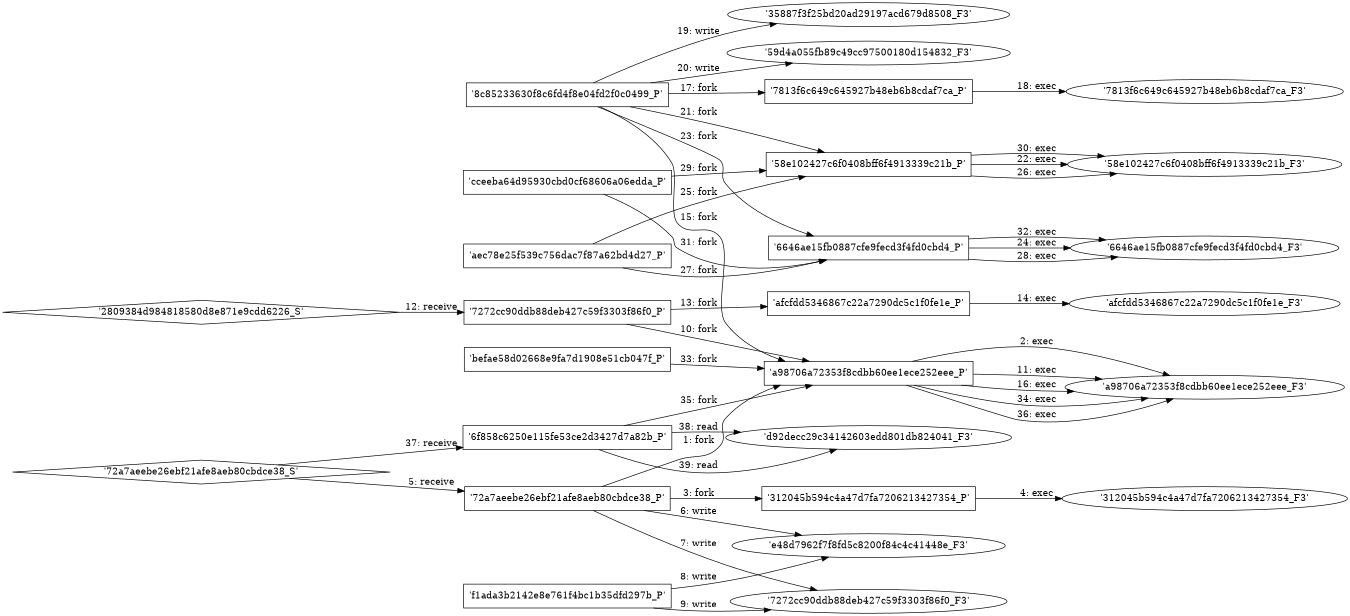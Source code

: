 digraph "D:\Learning\Paper\apt\基于CTI的攻击预警\Dataset\攻击图\ASGfromALLCTI\Microsoft Patch Tuesday - May 2016.dot" {
rankdir="LR"
size="9"
fixedsize="false"
splines="true"
nodesep=0.3
ranksep=0
fontsize=10
overlap="scalexy"
engine= "neato"
	"'72a7aeebe26ebf21afe8aeb80cbdce38_P'" [node_type=Process shape=box]
	"'a98706a72353f8cdbb60ee1ece252eee_P'" [node_type=Process shape=box]
	"'72a7aeebe26ebf21afe8aeb80cbdce38_P'" -> "'a98706a72353f8cdbb60ee1ece252eee_P'" [label="1: fork"]
	"'a98706a72353f8cdbb60ee1ece252eee_P'" [node_type=Process shape=box]
	"'a98706a72353f8cdbb60ee1ece252eee_F3'" [node_type=File shape=ellipse]
	"'a98706a72353f8cdbb60ee1ece252eee_P'" -> "'a98706a72353f8cdbb60ee1ece252eee_F3'" [label="2: exec"]
	"'72a7aeebe26ebf21afe8aeb80cbdce38_P'" [node_type=Process shape=box]
	"'312045b594c4a47d7fa7206213427354_P'" [node_type=Process shape=box]
	"'72a7aeebe26ebf21afe8aeb80cbdce38_P'" -> "'312045b594c4a47d7fa7206213427354_P'" [label="3: fork"]
	"'312045b594c4a47d7fa7206213427354_P'" [node_type=Process shape=box]
	"'312045b594c4a47d7fa7206213427354_F3'" [node_type=File shape=ellipse]
	"'312045b594c4a47d7fa7206213427354_P'" -> "'312045b594c4a47d7fa7206213427354_F3'" [label="4: exec"]
	"'72a7aeebe26ebf21afe8aeb80cbdce38_P'" [node_type=Process shape=box]
	"'72a7aeebe26ebf21afe8aeb80cbdce38_S'" [node_type=Socket shape=diamond]
	"'72a7aeebe26ebf21afe8aeb80cbdce38_S'" -> "'72a7aeebe26ebf21afe8aeb80cbdce38_P'" [label="5: receive"]
	"'e48d7962f7f8fd5c8200f84c4c41448e_F3'" [node_type=file shape=ellipse]
	"'72a7aeebe26ebf21afe8aeb80cbdce38_P'" [node_type=Process shape=box]
	"'72a7aeebe26ebf21afe8aeb80cbdce38_P'" -> "'e48d7962f7f8fd5c8200f84c4c41448e_F3'" [label="6: write"]
	"'7272cc90ddb88deb427c59f3303f86f0_F3'" [node_type=file shape=ellipse]
	"'72a7aeebe26ebf21afe8aeb80cbdce38_P'" [node_type=Process shape=box]
	"'72a7aeebe26ebf21afe8aeb80cbdce38_P'" -> "'7272cc90ddb88deb427c59f3303f86f0_F3'" [label="7: write"]
	"'e48d7962f7f8fd5c8200f84c4c41448e_F3'" [node_type=file shape=ellipse]
	"'f1ada3b2142e8e761f4bc1b35dfd297b_P'" [node_type=Process shape=box]
	"'f1ada3b2142e8e761f4bc1b35dfd297b_P'" -> "'e48d7962f7f8fd5c8200f84c4c41448e_F3'" [label="8: write"]
	"'7272cc90ddb88deb427c59f3303f86f0_F3'" [node_type=file shape=ellipse]
	"'f1ada3b2142e8e761f4bc1b35dfd297b_P'" [node_type=Process shape=box]
	"'f1ada3b2142e8e761f4bc1b35dfd297b_P'" -> "'7272cc90ddb88deb427c59f3303f86f0_F3'" [label="9: write"]
	"'7272cc90ddb88deb427c59f3303f86f0_P'" [node_type=Process shape=box]
	"'a98706a72353f8cdbb60ee1ece252eee_P'" [node_type=Process shape=box]
	"'7272cc90ddb88deb427c59f3303f86f0_P'" -> "'a98706a72353f8cdbb60ee1ece252eee_P'" [label="10: fork"]
	"'a98706a72353f8cdbb60ee1ece252eee_P'" [node_type=Process shape=box]
	"'a98706a72353f8cdbb60ee1ece252eee_F3'" [node_type=File shape=ellipse]
	"'a98706a72353f8cdbb60ee1ece252eee_P'" -> "'a98706a72353f8cdbb60ee1ece252eee_F3'" [label="11: exec"]
	"'7272cc90ddb88deb427c59f3303f86f0_P'" [node_type=Process shape=box]
	"'2809384d984818580d8e871e9cdd6226_S'" [node_type=Socket shape=diamond]
	"'2809384d984818580d8e871e9cdd6226_S'" -> "'7272cc90ddb88deb427c59f3303f86f0_P'" [label="12: receive"]
	"'7272cc90ddb88deb427c59f3303f86f0_P'" [node_type=Process shape=box]
	"'afcfdd5346867c22a7290dc5c1f0fe1e_P'" [node_type=Process shape=box]
	"'7272cc90ddb88deb427c59f3303f86f0_P'" -> "'afcfdd5346867c22a7290dc5c1f0fe1e_P'" [label="13: fork"]
	"'afcfdd5346867c22a7290dc5c1f0fe1e_P'" [node_type=Process shape=box]
	"'afcfdd5346867c22a7290dc5c1f0fe1e_F3'" [node_type=File shape=ellipse]
	"'afcfdd5346867c22a7290dc5c1f0fe1e_P'" -> "'afcfdd5346867c22a7290dc5c1f0fe1e_F3'" [label="14: exec"]
	"'8c85233630f8c6fd4f8e04fd2f0c0499_P'" [node_type=Process shape=box]
	"'a98706a72353f8cdbb60ee1ece252eee_P'" [node_type=Process shape=box]
	"'8c85233630f8c6fd4f8e04fd2f0c0499_P'" -> "'a98706a72353f8cdbb60ee1ece252eee_P'" [label="15: fork"]
	"'a98706a72353f8cdbb60ee1ece252eee_P'" [node_type=Process shape=box]
	"'a98706a72353f8cdbb60ee1ece252eee_F3'" [node_type=File shape=ellipse]
	"'a98706a72353f8cdbb60ee1ece252eee_P'" -> "'a98706a72353f8cdbb60ee1ece252eee_F3'" [label="16: exec"]
	"'8c85233630f8c6fd4f8e04fd2f0c0499_P'" [node_type=Process shape=box]
	"'7813f6c649c645927b48eb6b8cdaf7ca_P'" [node_type=Process shape=box]
	"'8c85233630f8c6fd4f8e04fd2f0c0499_P'" -> "'7813f6c649c645927b48eb6b8cdaf7ca_P'" [label="17: fork"]
	"'7813f6c649c645927b48eb6b8cdaf7ca_P'" [node_type=Process shape=box]
	"'7813f6c649c645927b48eb6b8cdaf7ca_F3'" [node_type=File shape=ellipse]
	"'7813f6c649c645927b48eb6b8cdaf7ca_P'" -> "'7813f6c649c645927b48eb6b8cdaf7ca_F3'" [label="18: exec"]
	"'35887f3f25bd20ad29197acd679d8508_F3'" [node_type=file shape=ellipse]
	"'8c85233630f8c6fd4f8e04fd2f0c0499_P'" [node_type=Process shape=box]
	"'8c85233630f8c6fd4f8e04fd2f0c0499_P'" -> "'35887f3f25bd20ad29197acd679d8508_F3'" [label="19: write"]
	"'59d4a055fb89c49cc97500180d154832_F3'" [node_type=file shape=ellipse]
	"'8c85233630f8c6fd4f8e04fd2f0c0499_P'" [node_type=Process shape=box]
	"'8c85233630f8c6fd4f8e04fd2f0c0499_P'" -> "'59d4a055fb89c49cc97500180d154832_F3'" [label="20: write"]
	"'8c85233630f8c6fd4f8e04fd2f0c0499_P'" [node_type=Process shape=box]
	"'58e102427c6f0408bff6f4913339c21b_P'" [node_type=Process shape=box]
	"'8c85233630f8c6fd4f8e04fd2f0c0499_P'" -> "'58e102427c6f0408bff6f4913339c21b_P'" [label="21: fork"]
	"'58e102427c6f0408bff6f4913339c21b_P'" [node_type=Process shape=box]
	"'58e102427c6f0408bff6f4913339c21b_F3'" [node_type=File shape=ellipse]
	"'58e102427c6f0408bff6f4913339c21b_P'" -> "'58e102427c6f0408bff6f4913339c21b_F3'" [label="22: exec"]
	"'8c85233630f8c6fd4f8e04fd2f0c0499_P'" [node_type=Process shape=box]
	"'6646ae15fb0887cfe9fecd3f4fd0cbd4_P'" [node_type=Process shape=box]
	"'8c85233630f8c6fd4f8e04fd2f0c0499_P'" -> "'6646ae15fb0887cfe9fecd3f4fd0cbd4_P'" [label="23: fork"]
	"'6646ae15fb0887cfe9fecd3f4fd0cbd4_P'" [node_type=Process shape=box]
	"'6646ae15fb0887cfe9fecd3f4fd0cbd4_F3'" [node_type=File shape=ellipse]
	"'6646ae15fb0887cfe9fecd3f4fd0cbd4_P'" -> "'6646ae15fb0887cfe9fecd3f4fd0cbd4_F3'" [label="24: exec"]
	"'aec78e25f539c756dac7f87a62bd4d27_P'" [node_type=Process shape=box]
	"'58e102427c6f0408bff6f4913339c21b_P'" [node_type=Process shape=box]
	"'aec78e25f539c756dac7f87a62bd4d27_P'" -> "'58e102427c6f0408bff6f4913339c21b_P'" [label="25: fork"]
	"'58e102427c6f0408bff6f4913339c21b_P'" [node_type=Process shape=box]
	"'58e102427c6f0408bff6f4913339c21b_F3'" [node_type=File shape=ellipse]
	"'58e102427c6f0408bff6f4913339c21b_P'" -> "'58e102427c6f0408bff6f4913339c21b_F3'" [label="26: exec"]
	"'aec78e25f539c756dac7f87a62bd4d27_P'" [node_type=Process shape=box]
	"'6646ae15fb0887cfe9fecd3f4fd0cbd4_P'" [node_type=Process shape=box]
	"'aec78e25f539c756dac7f87a62bd4d27_P'" -> "'6646ae15fb0887cfe9fecd3f4fd0cbd4_P'" [label="27: fork"]
	"'6646ae15fb0887cfe9fecd3f4fd0cbd4_P'" [node_type=Process shape=box]
	"'6646ae15fb0887cfe9fecd3f4fd0cbd4_F3'" [node_type=File shape=ellipse]
	"'6646ae15fb0887cfe9fecd3f4fd0cbd4_P'" -> "'6646ae15fb0887cfe9fecd3f4fd0cbd4_F3'" [label="28: exec"]
	"'cceeba64d95930cbd0cf68606a06edda_P'" [node_type=Process shape=box]
	"'58e102427c6f0408bff6f4913339c21b_P'" [node_type=Process shape=box]
	"'cceeba64d95930cbd0cf68606a06edda_P'" -> "'58e102427c6f0408bff6f4913339c21b_P'" [label="29: fork"]
	"'58e102427c6f0408bff6f4913339c21b_P'" [node_type=Process shape=box]
	"'58e102427c6f0408bff6f4913339c21b_F3'" [node_type=File shape=ellipse]
	"'58e102427c6f0408bff6f4913339c21b_P'" -> "'58e102427c6f0408bff6f4913339c21b_F3'" [label="30: exec"]
	"'cceeba64d95930cbd0cf68606a06edda_P'" [node_type=Process shape=box]
	"'6646ae15fb0887cfe9fecd3f4fd0cbd4_P'" [node_type=Process shape=box]
	"'cceeba64d95930cbd0cf68606a06edda_P'" -> "'6646ae15fb0887cfe9fecd3f4fd0cbd4_P'" [label="31: fork"]
	"'6646ae15fb0887cfe9fecd3f4fd0cbd4_P'" [node_type=Process shape=box]
	"'6646ae15fb0887cfe9fecd3f4fd0cbd4_F3'" [node_type=File shape=ellipse]
	"'6646ae15fb0887cfe9fecd3f4fd0cbd4_P'" -> "'6646ae15fb0887cfe9fecd3f4fd0cbd4_F3'" [label="32: exec"]
	"'befae58d02668e9fa7d1908e51cb047f_P'" [node_type=Process shape=box]
	"'a98706a72353f8cdbb60ee1ece252eee_P'" [node_type=Process shape=box]
	"'befae58d02668e9fa7d1908e51cb047f_P'" -> "'a98706a72353f8cdbb60ee1ece252eee_P'" [label="33: fork"]
	"'a98706a72353f8cdbb60ee1ece252eee_P'" [node_type=Process shape=box]
	"'a98706a72353f8cdbb60ee1ece252eee_F3'" [node_type=File shape=ellipse]
	"'a98706a72353f8cdbb60ee1ece252eee_P'" -> "'a98706a72353f8cdbb60ee1ece252eee_F3'" [label="34: exec"]
	"'6f858c6250e115fe53ce2d3427d7a82b_P'" [node_type=Process shape=box]
	"'a98706a72353f8cdbb60ee1ece252eee_P'" [node_type=Process shape=box]
	"'6f858c6250e115fe53ce2d3427d7a82b_P'" -> "'a98706a72353f8cdbb60ee1ece252eee_P'" [label="35: fork"]
	"'a98706a72353f8cdbb60ee1ece252eee_P'" [node_type=Process shape=box]
	"'a98706a72353f8cdbb60ee1ece252eee_F3'" [node_type=File shape=ellipse]
	"'a98706a72353f8cdbb60ee1ece252eee_P'" -> "'a98706a72353f8cdbb60ee1ece252eee_F3'" [label="36: exec"]
	"'6f858c6250e115fe53ce2d3427d7a82b_P'" [node_type=Process shape=box]
	"'72a7aeebe26ebf21afe8aeb80cbdce38_S'" [node_type=Socket shape=diamond]
	"'72a7aeebe26ebf21afe8aeb80cbdce38_S'" -> "'6f858c6250e115fe53ce2d3427d7a82b_P'" [label="37: receive"]
	"'d92decc29c34142603edd801db824041_F3'" [node_type=file shape=ellipse]
	"'6f858c6250e115fe53ce2d3427d7a82b_P'" [node_type=Process shape=box]
	"'6f858c6250e115fe53ce2d3427d7a82b_P'" -> "'d92decc29c34142603edd801db824041_F3'" [label="38: read"]
	"'d92decc29c34142603edd801db824041_F3'" [node_type=file shape=ellipse]
	"'6f858c6250e115fe53ce2d3427d7a82b_P'" [node_type=Process shape=box]
	"'6f858c6250e115fe53ce2d3427d7a82b_P'" -> "'d92decc29c34142603edd801db824041_F3'" [label="39: read"]
}
